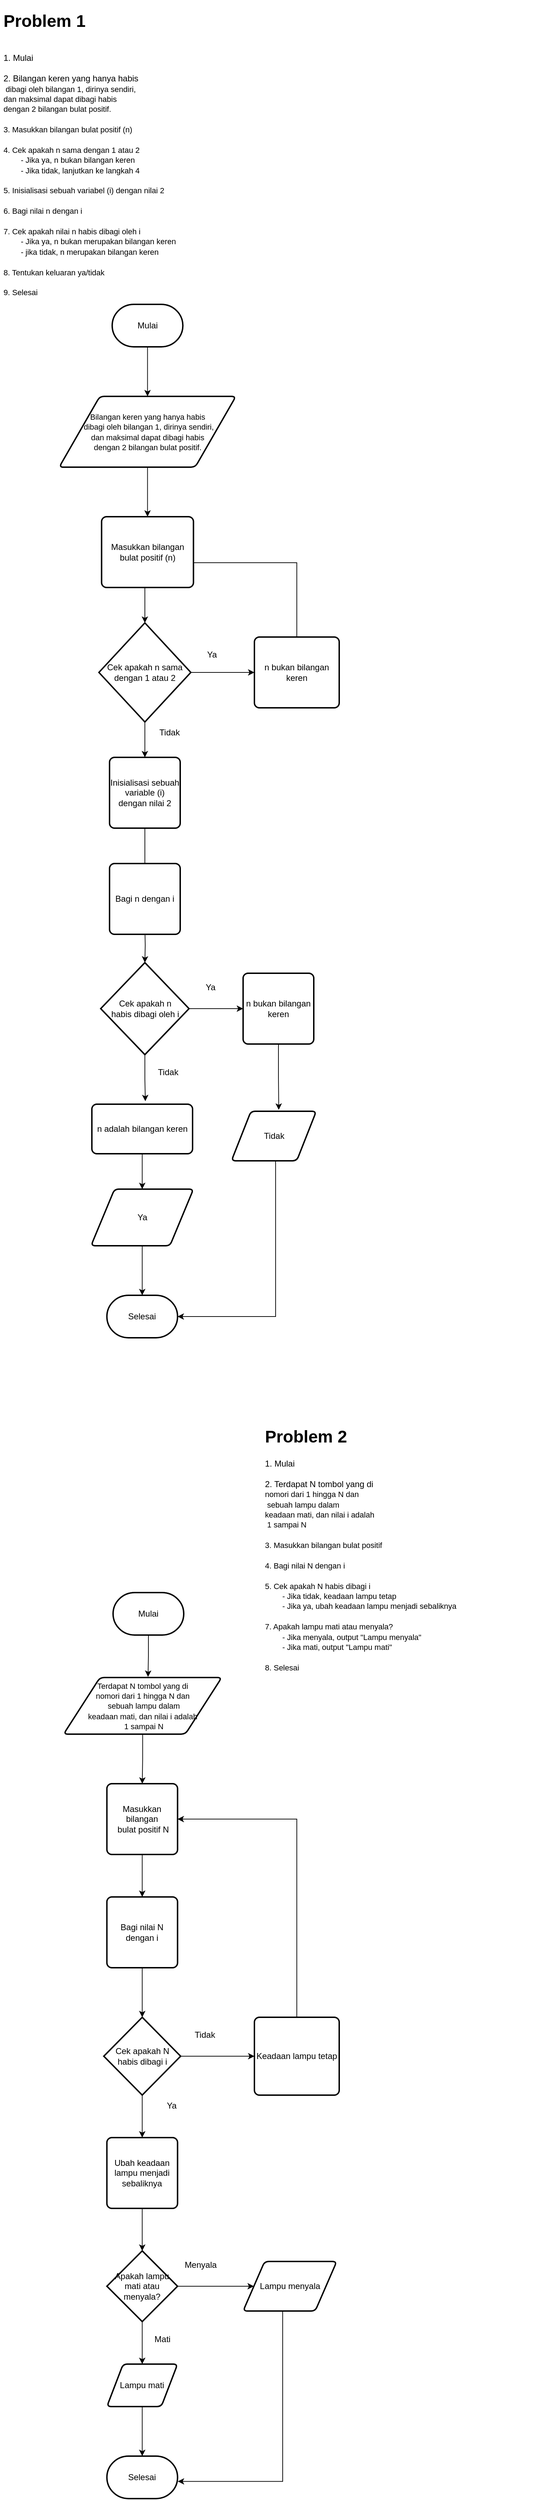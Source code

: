 <mxfile version="22.1.0" type="device">
  <diagram id="C5RBs43oDa-KdzZeNtuy" name="Page-1">
    <mxGraphModel dx="934" dy="1780" grid="1" gridSize="10" guides="1" tooltips="1" connect="1" arrows="1" fold="1" page="1" pageScale="1" pageWidth="827" pageHeight="1169" math="0" shadow="0">
      <root>
        <mxCell id="WIyWlLk6GJQsqaUBKTNV-0" />
        <mxCell id="WIyWlLk6GJQsqaUBKTNV-1" parent="WIyWlLk6GJQsqaUBKTNV-0" />
        <mxCell id="dFNet6i5dZ1s-jXTIMQ5-82" style="edgeStyle=orthogonalEdgeStyle;rounded=0;orthogonalLoop=1;jettySize=auto;html=1;entryX=0.5;entryY=0;entryDx=0;entryDy=0;" edge="1" parent="WIyWlLk6GJQsqaUBKTNV-1" source="dFNet6i5dZ1s-jXTIMQ5-0" target="dFNet6i5dZ1s-jXTIMQ5-81">
          <mxGeometry relative="1" as="geometry" />
        </mxCell>
        <mxCell id="dFNet6i5dZ1s-jXTIMQ5-0" value="Mulai" style="strokeWidth=2;html=1;shape=mxgraph.flowchart.terminator;whiteSpace=wrap;" vertex="1" parent="WIyWlLk6GJQsqaUBKTNV-1">
          <mxGeometry x="178.75" y="-360" width="100" height="60" as="geometry" />
        </mxCell>
        <mxCell id="dFNet6i5dZ1s-jXTIMQ5-6" style="edgeStyle=orthogonalEdgeStyle;rounded=0;orthogonalLoop=1;jettySize=auto;html=1;" edge="1" parent="WIyWlLk6GJQsqaUBKTNV-1">
          <mxGeometry relative="1" as="geometry">
            <mxPoint x="225" y="40" as="sourcePoint" />
            <mxPoint x="225" y="90" as="targetPoint" />
          </mxGeometry>
        </mxCell>
        <mxCell id="dFNet6i5dZ1s-jXTIMQ5-9" style="edgeStyle=orthogonalEdgeStyle;rounded=0;orthogonalLoop=1;jettySize=auto;html=1;entryX=0;entryY=0.5;entryDx=0;entryDy=0;" edge="1" parent="WIyWlLk6GJQsqaUBKTNV-1" source="dFNet6i5dZ1s-jXTIMQ5-7" target="dFNet6i5dZ1s-jXTIMQ5-8">
          <mxGeometry relative="1" as="geometry" />
        </mxCell>
        <mxCell id="dFNet6i5dZ1s-jXTIMQ5-12" style="edgeStyle=orthogonalEdgeStyle;rounded=0;orthogonalLoop=1;jettySize=auto;html=1;entryX=0.5;entryY=0;entryDx=0;entryDy=0;" edge="1" parent="WIyWlLk6GJQsqaUBKTNV-1" source="dFNet6i5dZ1s-jXTIMQ5-7" target="dFNet6i5dZ1s-jXTIMQ5-11">
          <mxGeometry relative="1" as="geometry" />
        </mxCell>
        <mxCell id="dFNet6i5dZ1s-jXTIMQ5-7" value="Cek apakah n sama dengan 1 atau 2" style="strokeWidth=2;html=1;shape=mxgraph.flowchart.decision;whiteSpace=wrap;" vertex="1" parent="WIyWlLk6GJQsqaUBKTNV-1">
          <mxGeometry x="160" y="90" width="130" height="140" as="geometry" />
        </mxCell>
        <mxCell id="dFNet6i5dZ1s-jXTIMQ5-34" style="edgeStyle=orthogonalEdgeStyle;rounded=0;orthogonalLoop=1;jettySize=auto;html=1;entryX=1;entryY=0.5;entryDx=0;entryDy=0;" edge="1" parent="WIyWlLk6GJQsqaUBKTNV-1" source="dFNet6i5dZ1s-jXTIMQ5-8">
          <mxGeometry relative="1" as="geometry">
            <mxPoint x="282.75" y="5" as="targetPoint" />
            <Array as="points">
              <mxPoint x="440" y="5" />
            </Array>
          </mxGeometry>
        </mxCell>
        <mxCell id="dFNet6i5dZ1s-jXTIMQ5-8" value="n bukan bilangan keren" style="rounded=1;whiteSpace=wrap;html=1;absoluteArcSize=1;arcSize=14;strokeWidth=2;" vertex="1" parent="WIyWlLk6GJQsqaUBKTNV-1">
          <mxGeometry x="380" y="110" width="120" height="100" as="geometry" />
        </mxCell>
        <mxCell id="dFNet6i5dZ1s-jXTIMQ5-10" value="Ya" style="text;html=1;strokeColor=none;fillColor=none;align=center;verticalAlign=middle;whiteSpace=wrap;rounded=0;" vertex="1" parent="WIyWlLk6GJQsqaUBKTNV-1">
          <mxGeometry x="290" y="120" width="60" height="30" as="geometry" />
        </mxCell>
        <mxCell id="dFNet6i5dZ1s-jXTIMQ5-15" style="edgeStyle=orthogonalEdgeStyle;rounded=0;orthogonalLoop=1;jettySize=auto;html=1;entryX=0.5;entryY=0;entryDx=0;entryDy=0;" edge="1" parent="WIyWlLk6GJQsqaUBKTNV-1" source="dFNet6i5dZ1s-jXTIMQ5-11">
          <mxGeometry relative="1" as="geometry">
            <mxPoint x="225" y="440" as="targetPoint" />
          </mxGeometry>
        </mxCell>
        <mxCell id="dFNet6i5dZ1s-jXTIMQ5-11" value="Inisialisasi sebuah variable (i) dengan nilai 2" style="rounded=1;whiteSpace=wrap;html=1;absoluteArcSize=1;arcSize=14;strokeWidth=2;" vertex="1" parent="WIyWlLk6GJQsqaUBKTNV-1">
          <mxGeometry x="175" y="280" width="100" height="100" as="geometry" />
        </mxCell>
        <mxCell id="dFNet6i5dZ1s-jXTIMQ5-13" value="Tidak" style="text;html=1;strokeColor=none;fillColor=none;align=center;verticalAlign=middle;whiteSpace=wrap;rounded=0;" vertex="1" parent="WIyWlLk6GJQsqaUBKTNV-1">
          <mxGeometry x="230" y="230" width="60" height="30" as="geometry" />
        </mxCell>
        <mxCell id="dFNet6i5dZ1s-jXTIMQ5-19" style="edgeStyle=orthogonalEdgeStyle;rounded=0;orthogonalLoop=1;jettySize=auto;html=1;entryX=0;entryY=0.5;entryDx=0;entryDy=0;" edge="1" parent="WIyWlLk6GJQsqaUBKTNV-1" source="dFNet6i5dZ1s-jXTIMQ5-16" target="dFNet6i5dZ1s-jXTIMQ5-18">
          <mxGeometry relative="1" as="geometry" />
        </mxCell>
        <mxCell id="dFNet6i5dZ1s-jXTIMQ5-16" value="Cek apakah n &lt;br&gt;habis dibagi oleh i" style="strokeWidth=2;html=1;shape=mxgraph.flowchart.decision;whiteSpace=wrap;" vertex="1" parent="WIyWlLk6GJQsqaUBKTNV-1">
          <mxGeometry x="162.5" y="570" width="125" height="130" as="geometry" />
        </mxCell>
        <mxCell id="dFNet6i5dZ1s-jXTIMQ5-17" style="edgeStyle=orthogonalEdgeStyle;rounded=0;orthogonalLoop=1;jettySize=auto;html=1;entryX=0.5;entryY=0;entryDx=0;entryDy=0;entryPerimeter=0;" edge="1" parent="WIyWlLk6GJQsqaUBKTNV-1" target="dFNet6i5dZ1s-jXTIMQ5-16">
          <mxGeometry relative="1" as="geometry">
            <mxPoint x="225" y="520" as="sourcePoint" />
          </mxGeometry>
        </mxCell>
        <mxCell id="dFNet6i5dZ1s-jXTIMQ5-18" value="n bukan bilangan keren" style="rounded=1;whiteSpace=wrap;html=1;absoluteArcSize=1;arcSize=14;strokeWidth=2;" vertex="1" parent="WIyWlLk6GJQsqaUBKTNV-1">
          <mxGeometry x="364" y="585" width="100" height="100" as="geometry" />
        </mxCell>
        <mxCell id="dFNet6i5dZ1s-jXTIMQ5-20" value="Ya" style="text;html=1;strokeColor=none;fillColor=none;align=center;verticalAlign=middle;whiteSpace=wrap;rounded=0;" vertex="1" parent="WIyWlLk6GJQsqaUBKTNV-1">
          <mxGeometry x="287.5" y="590" width="60" height="30" as="geometry" />
        </mxCell>
        <mxCell id="dFNet6i5dZ1s-jXTIMQ5-28" style="edgeStyle=orthogonalEdgeStyle;rounded=0;orthogonalLoop=1;jettySize=auto;html=1;entryX=0.5;entryY=0;entryDx=0;entryDy=0;" edge="1" parent="WIyWlLk6GJQsqaUBKTNV-1" source="dFNet6i5dZ1s-jXTIMQ5-23" target="dFNet6i5dZ1s-jXTIMQ5-27">
          <mxGeometry relative="1" as="geometry" />
        </mxCell>
        <mxCell id="dFNet6i5dZ1s-jXTIMQ5-23" value="n adalah bilangan keren" style="rounded=1;whiteSpace=wrap;html=1;absoluteArcSize=1;arcSize=14;strokeWidth=2;" vertex="1" parent="WIyWlLk6GJQsqaUBKTNV-1">
          <mxGeometry x="150" y="770" width="142.5" height="70" as="geometry" />
        </mxCell>
        <mxCell id="dFNet6i5dZ1s-jXTIMQ5-24" style="edgeStyle=orthogonalEdgeStyle;rounded=0;orthogonalLoop=1;jettySize=auto;html=1;entryX=0.531;entryY=-0.06;entryDx=0;entryDy=0;entryPerimeter=0;" edge="1" parent="WIyWlLk6GJQsqaUBKTNV-1" source="dFNet6i5dZ1s-jXTIMQ5-16" target="dFNet6i5dZ1s-jXTIMQ5-23">
          <mxGeometry relative="1" as="geometry" />
        </mxCell>
        <mxCell id="dFNet6i5dZ1s-jXTIMQ5-25" value="Tidak" style="text;html=1;strokeColor=none;fillColor=none;align=center;verticalAlign=middle;whiteSpace=wrap;rounded=0;" vertex="1" parent="WIyWlLk6GJQsqaUBKTNV-1">
          <mxGeometry x="227.5" y="710" width="60" height="30" as="geometry" />
        </mxCell>
        <mxCell id="dFNet6i5dZ1s-jXTIMQ5-27" value="Ya" style="shape=parallelogram;html=1;strokeWidth=2;perimeter=parallelogramPerimeter;whiteSpace=wrap;rounded=1;arcSize=12;size=0.23;" vertex="1" parent="WIyWlLk6GJQsqaUBKTNV-1">
          <mxGeometry x="148.75" y="890" width="145" height="80" as="geometry" />
        </mxCell>
        <mxCell id="dFNet6i5dZ1s-jXTIMQ5-29" value="Tidak" style="shape=parallelogram;html=1;strokeWidth=2;perimeter=parallelogramPerimeter;whiteSpace=wrap;rounded=1;arcSize=12;size=0.23;" vertex="1" parent="WIyWlLk6GJQsqaUBKTNV-1">
          <mxGeometry x="347.5" y="780" width="120" height="70" as="geometry" />
        </mxCell>
        <mxCell id="dFNet6i5dZ1s-jXTIMQ5-30" style="edgeStyle=orthogonalEdgeStyle;rounded=0;orthogonalLoop=1;jettySize=auto;html=1;entryX=0.558;entryY=-0.029;entryDx=0;entryDy=0;entryPerimeter=0;" edge="1" parent="WIyWlLk6GJQsqaUBKTNV-1" source="dFNet6i5dZ1s-jXTIMQ5-18" target="dFNet6i5dZ1s-jXTIMQ5-29">
          <mxGeometry relative="1" as="geometry" />
        </mxCell>
        <mxCell id="dFNet6i5dZ1s-jXTIMQ5-31" value="Selesai" style="strokeWidth=2;html=1;shape=mxgraph.flowchart.terminator;whiteSpace=wrap;" vertex="1" parent="WIyWlLk6GJQsqaUBKTNV-1">
          <mxGeometry x="171.25" y="1040" width="100" height="60" as="geometry" />
        </mxCell>
        <mxCell id="dFNet6i5dZ1s-jXTIMQ5-32" style="edgeStyle=orthogonalEdgeStyle;rounded=0;orthogonalLoop=1;jettySize=auto;html=1;entryX=0.5;entryY=0;entryDx=0;entryDy=0;entryPerimeter=0;" edge="1" parent="WIyWlLk6GJQsqaUBKTNV-1" source="dFNet6i5dZ1s-jXTIMQ5-27" target="dFNet6i5dZ1s-jXTIMQ5-31">
          <mxGeometry relative="1" as="geometry" />
        </mxCell>
        <mxCell id="dFNet6i5dZ1s-jXTIMQ5-33" style="edgeStyle=orthogonalEdgeStyle;rounded=0;orthogonalLoop=1;jettySize=auto;html=1;entryX=1;entryY=0.5;entryDx=0;entryDy=0;entryPerimeter=0;" edge="1" parent="WIyWlLk6GJQsqaUBKTNV-1" source="dFNet6i5dZ1s-jXTIMQ5-29" target="dFNet6i5dZ1s-jXTIMQ5-31">
          <mxGeometry relative="1" as="geometry">
            <Array as="points">
              <mxPoint x="410" y="1070" />
            </Array>
          </mxGeometry>
        </mxCell>
        <mxCell id="dFNet6i5dZ1s-jXTIMQ5-35" value="Bagi n dengan i" style="rounded=1;whiteSpace=wrap;html=1;absoluteArcSize=1;arcSize=14;strokeWidth=2;" vertex="1" parent="WIyWlLk6GJQsqaUBKTNV-1">
          <mxGeometry x="175" y="430" width="100" height="100" as="geometry" />
        </mxCell>
        <mxCell id="dFNet6i5dZ1s-jXTIMQ5-38" value="Mulai" style="strokeWidth=2;html=1;shape=mxgraph.flowchart.terminator;whiteSpace=wrap;" vertex="1" parent="WIyWlLk6GJQsqaUBKTNV-1">
          <mxGeometry x="180" y="1460" width="100" height="60" as="geometry" />
        </mxCell>
        <mxCell id="dFNet6i5dZ1s-jXTIMQ5-52" style="edgeStyle=orthogonalEdgeStyle;rounded=0;orthogonalLoop=1;jettySize=auto;html=1;entryX=0;entryY=0.5;entryDx=0;entryDy=0;" edge="1" parent="WIyWlLk6GJQsqaUBKTNV-1" source="dFNet6i5dZ1s-jXTIMQ5-47" target="dFNet6i5dZ1s-jXTIMQ5-51">
          <mxGeometry relative="1" as="geometry" />
        </mxCell>
        <mxCell id="dFNet6i5dZ1s-jXTIMQ5-56" style="edgeStyle=orthogonalEdgeStyle;rounded=0;orthogonalLoop=1;jettySize=auto;html=1;entryX=0.5;entryY=0;entryDx=0;entryDy=0;" edge="1" parent="WIyWlLk6GJQsqaUBKTNV-1" source="dFNet6i5dZ1s-jXTIMQ5-47" target="dFNet6i5dZ1s-jXTIMQ5-54">
          <mxGeometry relative="1" as="geometry" />
        </mxCell>
        <mxCell id="dFNet6i5dZ1s-jXTIMQ5-47" value="Cek apakah N habis dibagi i" style="strokeWidth=2;html=1;shape=mxgraph.flowchart.decision;whiteSpace=wrap;" vertex="1" parent="WIyWlLk6GJQsqaUBKTNV-1">
          <mxGeometry x="166.88" y="2060" width="108.75" height="110" as="geometry" />
        </mxCell>
        <mxCell id="dFNet6i5dZ1s-jXTIMQ5-48" value="Bagi nilai N dengan i" style="rounded=1;whiteSpace=wrap;html=1;absoluteArcSize=1;arcSize=14;strokeWidth=2;" vertex="1" parent="WIyWlLk6GJQsqaUBKTNV-1">
          <mxGeometry x="171.25" y="1890" width="100" height="100" as="geometry" />
        </mxCell>
        <mxCell id="dFNet6i5dZ1s-jXTIMQ5-50" style="edgeStyle=orthogonalEdgeStyle;rounded=0;orthogonalLoop=1;jettySize=auto;html=1;entryX=0.5;entryY=0;entryDx=0;entryDy=0;entryPerimeter=0;" edge="1" parent="WIyWlLk6GJQsqaUBKTNV-1" source="dFNet6i5dZ1s-jXTIMQ5-48" target="dFNet6i5dZ1s-jXTIMQ5-47">
          <mxGeometry relative="1" as="geometry" />
        </mxCell>
        <mxCell id="dFNet6i5dZ1s-jXTIMQ5-93" style="edgeStyle=orthogonalEdgeStyle;rounded=0;orthogonalLoop=1;jettySize=auto;html=1;entryX=1;entryY=0.5;entryDx=0;entryDy=0;" edge="1" parent="WIyWlLk6GJQsqaUBKTNV-1" source="dFNet6i5dZ1s-jXTIMQ5-51" target="dFNet6i5dZ1s-jXTIMQ5-88">
          <mxGeometry relative="1" as="geometry">
            <Array as="points">
              <mxPoint x="440" y="1780" />
            </Array>
          </mxGeometry>
        </mxCell>
        <mxCell id="dFNet6i5dZ1s-jXTIMQ5-51" value="Keadaan lampu tetap" style="rounded=1;whiteSpace=wrap;html=1;absoluteArcSize=1;arcSize=14;strokeWidth=2;" vertex="1" parent="WIyWlLk6GJQsqaUBKTNV-1">
          <mxGeometry x="380" y="2060" width="120" height="110" as="geometry" />
        </mxCell>
        <mxCell id="dFNet6i5dZ1s-jXTIMQ5-53" value="Tidak" style="text;html=1;strokeColor=none;fillColor=none;align=center;verticalAlign=middle;whiteSpace=wrap;rounded=0;" vertex="1" parent="WIyWlLk6GJQsqaUBKTNV-1">
          <mxGeometry x="280" y="2070" width="60" height="30" as="geometry" />
        </mxCell>
        <mxCell id="dFNet6i5dZ1s-jXTIMQ5-54" value="Ubah keadaan lampu menjadi sebaliknya" style="rounded=1;whiteSpace=wrap;html=1;absoluteArcSize=1;arcSize=14;strokeWidth=2;" vertex="1" parent="WIyWlLk6GJQsqaUBKTNV-1">
          <mxGeometry x="171.25" y="2230" width="100" height="100" as="geometry" />
        </mxCell>
        <mxCell id="dFNet6i5dZ1s-jXTIMQ5-57" value="Ya" style="text;html=1;strokeColor=none;fillColor=none;align=center;verticalAlign=middle;whiteSpace=wrap;rounded=0;" vertex="1" parent="WIyWlLk6GJQsqaUBKTNV-1">
          <mxGeometry x="232.5" y="2170" width="60" height="30" as="geometry" />
        </mxCell>
        <mxCell id="dFNet6i5dZ1s-jXTIMQ5-66" value="Menyala" style="text;html=1;strokeColor=none;fillColor=none;align=center;verticalAlign=middle;whiteSpace=wrap;rounded=0;" vertex="1" parent="WIyWlLk6GJQsqaUBKTNV-1">
          <mxGeometry x="273.74" y="2395" width="60" height="30" as="geometry" />
        </mxCell>
        <mxCell id="dFNet6i5dZ1s-jXTIMQ5-70" value="Mati" style="text;html=1;strokeColor=none;fillColor=none;align=center;verticalAlign=middle;whiteSpace=wrap;rounded=0;" vertex="1" parent="WIyWlLk6GJQsqaUBKTNV-1">
          <mxGeometry x="220" y="2500" width="60" height="30" as="geometry" />
        </mxCell>
        <mxCell id="dFNet6i5dZ1s-jXTIMQ5-74" style="edgeStyle=orthogonalEdgeStyle;rounded=0;orthogonalLoop=1;jettySize=auto;html=1;" edge="1" parent="WIyWlLk6GJQsqaUBKTNV-1" source="dFNet6i5dZ1s-jXTIMQ5-71" target="dFNet6i5dZ1s-jXTIMQ5-73">
          <mxGeometry relative="1" as="geometry" />
        </mxCell>
        <mxCell id="dFNet6i5dZ1s-jXTIMQ5-76" style="edgeStyle=orthogonalEdgeStyle;rounded=0;orthogonalLoop=1;jettySize=auto;html=1;entryX=0.5;entryY=0;entryDx=0;entryDy=0;" edge="1" parent="WIyWlLk6GJQsqaUBKTNV-1" source="dFNet6i5dZ1s-jXTIMQ5-71" target="dFNet6i5dZ1s-jXTIMQ5-75">
          <mxGeometry relative="1" as="geometry" />
        </mxCell>
        <mxCell id="dFNet6i5dZ1s-jXTIMQ5-71" value="Apakah lampu mati atau menyala?" style="strokeWidth=2;html=1;shape=mxgraph.flowchart.decision;whiteSpace=wrap;" vertex="1" parent="WIyWlLk6GJQsqaUBKTNV-1">
          <mxGeometry x="171.25" y="2390" width="100" height="100" as="geometry" />
        </mxCell>
        <mxCell id="dFNet6i5dZ1s-jXTIMQ5-72" style="edgeStyle=orthogonalEdgeStyle;rounded=0;orthogonalLoop=1;jettySize=auto;html=1;entryX=0.5;entryY=0;entryDx=0;entryDy=0;entryPerimeter=0;" edge="1" parent="WIyWlLk6GJQsqaUBKTNV-1" source="dFNet6i5dZ1s-jXTIMQ5-54" target="dFNet6i5dZ1s-jXTIMQ5-71">
          <mxGeometry relative="1" as="geometry" />
        </mxCell>
        <mxCell id="dFNet6i5dZ1s-jXTIMQ5-73" value="Lampu menyala" style="shape=parallelogram;html=1;strokeWidth=2;perimeter=parallelogramPerimeter;whiteSpace=wrap;rounded=1;arcSize=12;size=0.23;" vertex="1" parent="WIyWlLk6GJQsqaUBKTNV-1">
          <mxGeometry x="364" y="2405" width="132.5" height="70" as="geometry" />
        </mxCell>
        <mxCell id="dFNet6i5dZ1s-jXTIMQ5-75" value="Lampu mati" style="shape=parallelogram;html=1;strokeWidth=2;perimeter=parallelogramPerimeter;whiteSpace=wrap;rounded=1;arcSize=12;size=0.23;" vertex="1" parent="WIyWlLk6GJQsqaUBKTNV-1">
          <mxGeometry x="171.25" y="2550" width="100" height="60" as="geometry" />
        </mxCell>
        <mxCell id="dFNet6i5dZ1s-jXTIMQ5-77" value="Selesai" style="strokeWidth=2;html=1;shape=mxgraph.flowchart.terminator;whiteSpace=wrap;" vertex="1" parent="WIyWlLk6GJQsqaUBKTNV-1">
          <mxGeometry x="171.26" y="2680" width="100" height="60" as="geometry" />
        </mxCell>
        <mxCell id="dFNet6i5dZ1s-jXTIMQ5-78" style="edgeStyle=orthogonalEdgeStyle;rounded=0;orthogonalLoop=1;jettySize=auto;html=1;entryX=0.5;entryY=0;entryDx=0;entryDy=0;entryPerimeter=0;" edge="1" parent="WIyWlLk6GJQsqaUBKTNV-1" source="dFNet6i5dZ1s-jXTIMQ5-75" target="dFNet6i5dZ1s-jXTIMQ5-77">
          <mxGeometry relative="1" as="geometry" />
        </mxCell>
        <mxCell id="dFNet6i5dZ1s-jXTIMQ5-80" style="edgeStyle=orthogonalEdgeStyle;rounded=0;orthogonalLoop=1;jettySize=auto;html=1;entryX=1.003;entryY=0.595;entryDx=0;entryDy=0;entryPerimeter=0;" edge="1" parent="WIyWlLk6GJQsqaUBKTNV-1" source="dFNet6i5dZ1s-jXTIMQ5-73" target="dFNet6i5dZ1s-jXTIMQ5-77">
          <mxGeometry relative="1" as="geometry">
            <Array as="points">
              <mxPoint x="420" y="2716" />
            </Array>
          </mxGeometry>
        </mxCell>
        <mxCell id="dFNet6i5dZ1s-jXTIMQ5-84" style="edgeStyle=orthogonalEdgeStyle;rounded=0;orthogonalLoop=1;jettySize=auto;html=1;entryX=0.5;entryY=0;entryDx=0;entryDy=0;" edge="1" parent="WIyWlLk6GJQsqaUBKTNV-1" source="dFNet6i5dZ1s-jXTIMQ5-81" target="dFNet6i5dZ1s-jXTIMQ5-83">
          <mxGeometry relative="1" as="geometry" />
        </mxCell>
        <mxCell id="dFNet6i5dZ1s-jXTIMQ5-81" value="&lt;font style=&quot;font-size: 11px;&quot;&gt;Bilangan keren yang hanya habis&lt;br&gt;&amp;nbsp;dibagi oleh bilangan 1, dirinya sendiri, &lt;br&gt;dan maksimal dapat dibagi habis &lt;br&gt;dengan 2 bilangan bulat positif.&lt;/font&gt;" style="shape=parallelogram;html=1;strokeWidth=2;perimeter=parallelogramPerimeter;whiteSpace=wrap;rounded=1;arcSize=12;size=0.23;" vertex="1" parent="WIyWlLk6GJQsqaUBKTNV-1">
          <mxGeometry x="103.75" y="-230" width="250" height="100" as="geometry" />
        </mxCell>
        <mxCell id="dFNet6i5dZ1s-jXTIMQ5-83" value="Masukkan bilangan&lt;br style=&quot;border-color: var(--border-color);&quot;&gt;bulat positif (n)" style="rounded=1;whiteSpace=wrap;html=1;absoluteArcSize=1;arcSize=14;strokeWidth=2;" vertex="1" parent="WIyWlLk6GJQsqaUBKTNV-1">
          <mxGeometry x="163.75" y="-60" width="130" height="100" as="geometry" />
        </mxCell>
        <mxCell id="dFNet6i5dZ1s-jXTIMQ5-89" style="edgeStyle=orthogonalEdgeStyle;rounded=0;orthogonalLoop=1;jettySize=auto;html=1;" edge="1" parent="WIyWlLk6GJQsqaUBKTNV-1" source="dFNet6i5dZ1s-jXTIMQ5-85" target="dFNet6i5dZ1s-jXTIMQ5-88">
          <mxGeometry relative="1" as="geometry" />
        </mxCell>
        <mxCell id="dFNet6i5dZ1s-jXTIMQ5-85" value="&lt;font style=&quot;font-size: 11px;&quot;&gt;Terdapat N tombol yang di &lt;br&gt;nomori dari 1 hingga N dan&lt;br&gt;&amp;nbsp;sebuah lampu dalam &lt;br&gt;keadaan mati, dan nilai i adalah&lt;br&gt;&amp;nbsp;1 sampai N&lt;/font&gt;" style="shape=parallelogram;html=1;strokeWidth=2;perimeter=parallelogramPerimeter;whiteSpace=wrap;rounded=1;arcSize=12;size=0.23;" vertex="1" parent="WIyWlLk6GJQsqaUBKTNV-1">
          <mxGeometry x="110" y="1580" width="223.74" height="80" as="geometry" />
        </mxCell>
        <mxCell id="dFNet6i5dZ1s-jXTIMQ5-87" style="edgeStyle=orthogonalEdgeStyle;rounded=0;orthogonalLoop=1;jettySize=auto;html=1;entryX=0.534;entryY=-0.011;entryDx=0;entryDy=0;entryPerimeter=0;" edge="1" parent="WIyWlLk6GJQsqaUBKTNV-1" source="dFNet6i5dZ1s-jXTIMQ5-38" target="dFNet6i5dZ1s-jXTIMQ5-85">
          <mxGeometry relative="1" as="geometry" />
        </mxCell>
        <mxCell id="dFNet6i5dZ1s-jXTIMQ5-90" style="edgeStyle=orthogonalEdgeStyle;rounded=0;orthogonalLoop=1;jettySize=auto;html=1;entryX=0.5;entryY=0;entryDx=0;entryDy=0;" edge="1" parent="WIyWlLk6GJQsqaUBKTNV-1" source="dFNet6i5dZ1s-jXTIMQ5-88" target="dFNet6i5dZ1s-jXTIMQ5-48">
          <mxGeometry relative="1" as="geometry" />
        </mxCell>
        <mxCell id="dFNet6i5dZ1s-jXTIMQ5-88" value="Masukkan bilangan&lt;br style=&quot;border-color: var(--border-color);&quot;&gt;&amp;nbsp;bulat positif N" style="rounded=1;whiteSpace=wrap;html=1;absoluteArcSize=1;arcSize=14;strokeWidth=2;" vertex="1" parent="WIyWlLk6GJQsqaUBKTNV-1">
          <mxGeometry x="171.26" y="1730" width="100" height="100" as="geometry" />
        </mxCell>
        <mxCell id="dFNet6i5dZ1s-jXTIMQ5-91" value="&lt;h1&gt;Problem 1&lt;/h1&gt;&lt;div&gt;&lt;br&gt;&lt;/div&gt;&lt;div&gt;1. Mulai&lt;/div&gt;&lt;div&gt;&lt;br&gt;&lt;/div&gt;2. Bilangan keren yang hanya habis&lt;br style=&quot;border-color: var(--border-color); font-size: 11px; text-align: center;&quot;&gt;&lt;span style=&quot;font-size: 11px; text-align: center;&quot;&gt;&amp;nbsp;dibagi oleh bilangan 1, dirinya sendiri,&lt;/span&gt;&lt;br style=&quot;border-color: var(--border-color); font-size: 11px; text-align: center;&quot;&gt;&lt;span style=&quot;font-size: 11px; text-align: center;&quot;&gt;dan maksimal dapat dibagi habis&lt;/span&gt;&lt;br style=&quot;border-color: var(--border-color); font-size: 11px; text-align: center;&quot;&gt;&lt;span style=&quot;font-size: 11px; text-align: center;&quot;&gt;dengan 2 bilangan bulat positif.&lt;br&gt;&lt;br&gt;3. Masukkan bilangan bulat positif (n)&lt;br&gt;&lt;br&gt;4. Cek apakah n sama dengan 1 atau 2&lt;br&gt;&lt;span style=&quot;white-space: pre;&quot;&gt;&#x9;&lt;/span&gt;- Jika ya, n bukan bilangan keren&lt;br&gt;&lt;span style=&quot;white-space: pre;&quot;&gt;&#x9;&lt;/span&gt;- Jika tidak, lanjutkan ke langkah 4&lt;br&gt;&lt;br&gt;5. Inisialisasi sebuah variabel (i) dengan nilai 2&lt;br&gt;&lt;br&gt;6. Bagi nilai n dengan i&lt;br&gt;&lt;br&gt;7. Cek apakah nilai n habis dibagi oleh i&lt;br&gt;&lt;span style=&quot;white-space: pre;&quot;&gt;&#x9;&lt;/span&gt;- Jika ya, n bukan merupakan bilangan keren&lt;br&gt;&lt;span style=&quot;white-space: pre;&quot;&gt;&#x9;&lt;/span&gt;- jika tidak, n merupakan bilangan keren&lt;br&gt;&lt;br&gt;8. Tentukan keluaran ya/tidak&lt;br&gt;&lt;br&gt;9. Selesai&lt;br&gt;&lt;br&gt;&lt;/span&gt;" style="text;html=1;strokeColor=none;fillColor=none;spacing=5;spacingTop=-20;whiteSpace=wrap;overflow=hidden;rounded=0;" vertex="1" parent="WIyWlLk6GJQsqaUBKTNV-1">
          <mxGeometry x="20" y="-780" width="600" height="410" as="geometry" />
        </mxCell>
        <mxCell id="dFNet6i5dZ1s-jXTIMQ5-92" value="&lt;h1&gt;Problem 2&lt;/h1&gt;&lt;div&gt;1. Mulai&amp;nbsp;&lt;/div&gt;&lt;div&gt;&lt;br&gt;&lt;/div&gt;2. Terdapat N tombol yang di&lt;br style=&quot;border-color: var(--border-color); font-size: 11px; text-align: center;&quot;&gt;&lt;span style=&quot;font-size: 11px; text-align: center;&quot;&gt;nomori dari 1 hingga N dan&lt;/span&gt;&lt;br style=&quot;border-color: var(--border-color); font-size: 11px; text-align: center;&quot;&gt;&lt;span style=&quot;font-size: 11px; text-align: center;&quot;&gt;&amp;nbsp;sebuah lampu dalam&lt;/span&gt;&lt;br style=&quot;border-color: var(--border-color); font-size: 11px; text-align: center;&quot;&gt;&lt;span style=&quot;font-size: 11px; text-align: center;&quot;&gt;keadaan mati, dan nilai i adalah&lt;/span&gt;&lt;br style=&quot;border-color: var(--border-color); font-size: 11px; text-align: center;&quot;&gt;&lt;span style=&quot;font-size: 11px; text-align: center;&quot;&gt;&amp;nbsp;1 sampai N&lt;br&gt;&lt;br&gt;3. Masukkan bilangan bulat positif&lt;br&gt;&lt;br&gt;4. Bagi nilai N dengan i&lt;br&gt;&lt;br&gt;5. Cek apakah N habis dibagi i&lt;br&gt;&lt;span style=&quot;white-space: pre;&quot;&gt;&#x9;&lt;/span&gt;- Jika tidak, keadaan lampu tetap&lt;br&gt;&lt;span style=&quot;white-space: pre;&quot;&gt;&#x9;&lt;/span&gt;- Jika ya, ubah keadaan lampu menjadi sebaliknya&lt;br&gt;&lt;br&gt;7. Apakah lampu mati atau menyala?&lt;br&gt;&lt;span style=&quot;white-space: pre;&quot;&gt;&#x9;&lt;/span&gt;- Jika menyala, output &quot;Lampu menyala&quot;&lt;br&gt;&lt;span style=&quot;white-space: pre;&quot;&gt;&#x9;&lt;/span&gt;- Jika mati, output &quot;Lampu mati&quot;&lt;br&gt;&lt;br&gt;8. Selesai&lt;br&gt;&lt;/span&gt;" style="text;html=1;strokeColor=none;fillColor=none;spacing=5;spacingTop=-20;whiteSpace=wrap;overflow=hidden;rounded=0;" vertex="1" parent="WIyWlLk6GJQsqaUBKTNV-1">
          <mxGeometry x="390" y="1220" width="420" height="360" as="geometry" />
        </mxCell>
      </root>
    </mxGraphModel>
  </diagram>
</mxfile>
